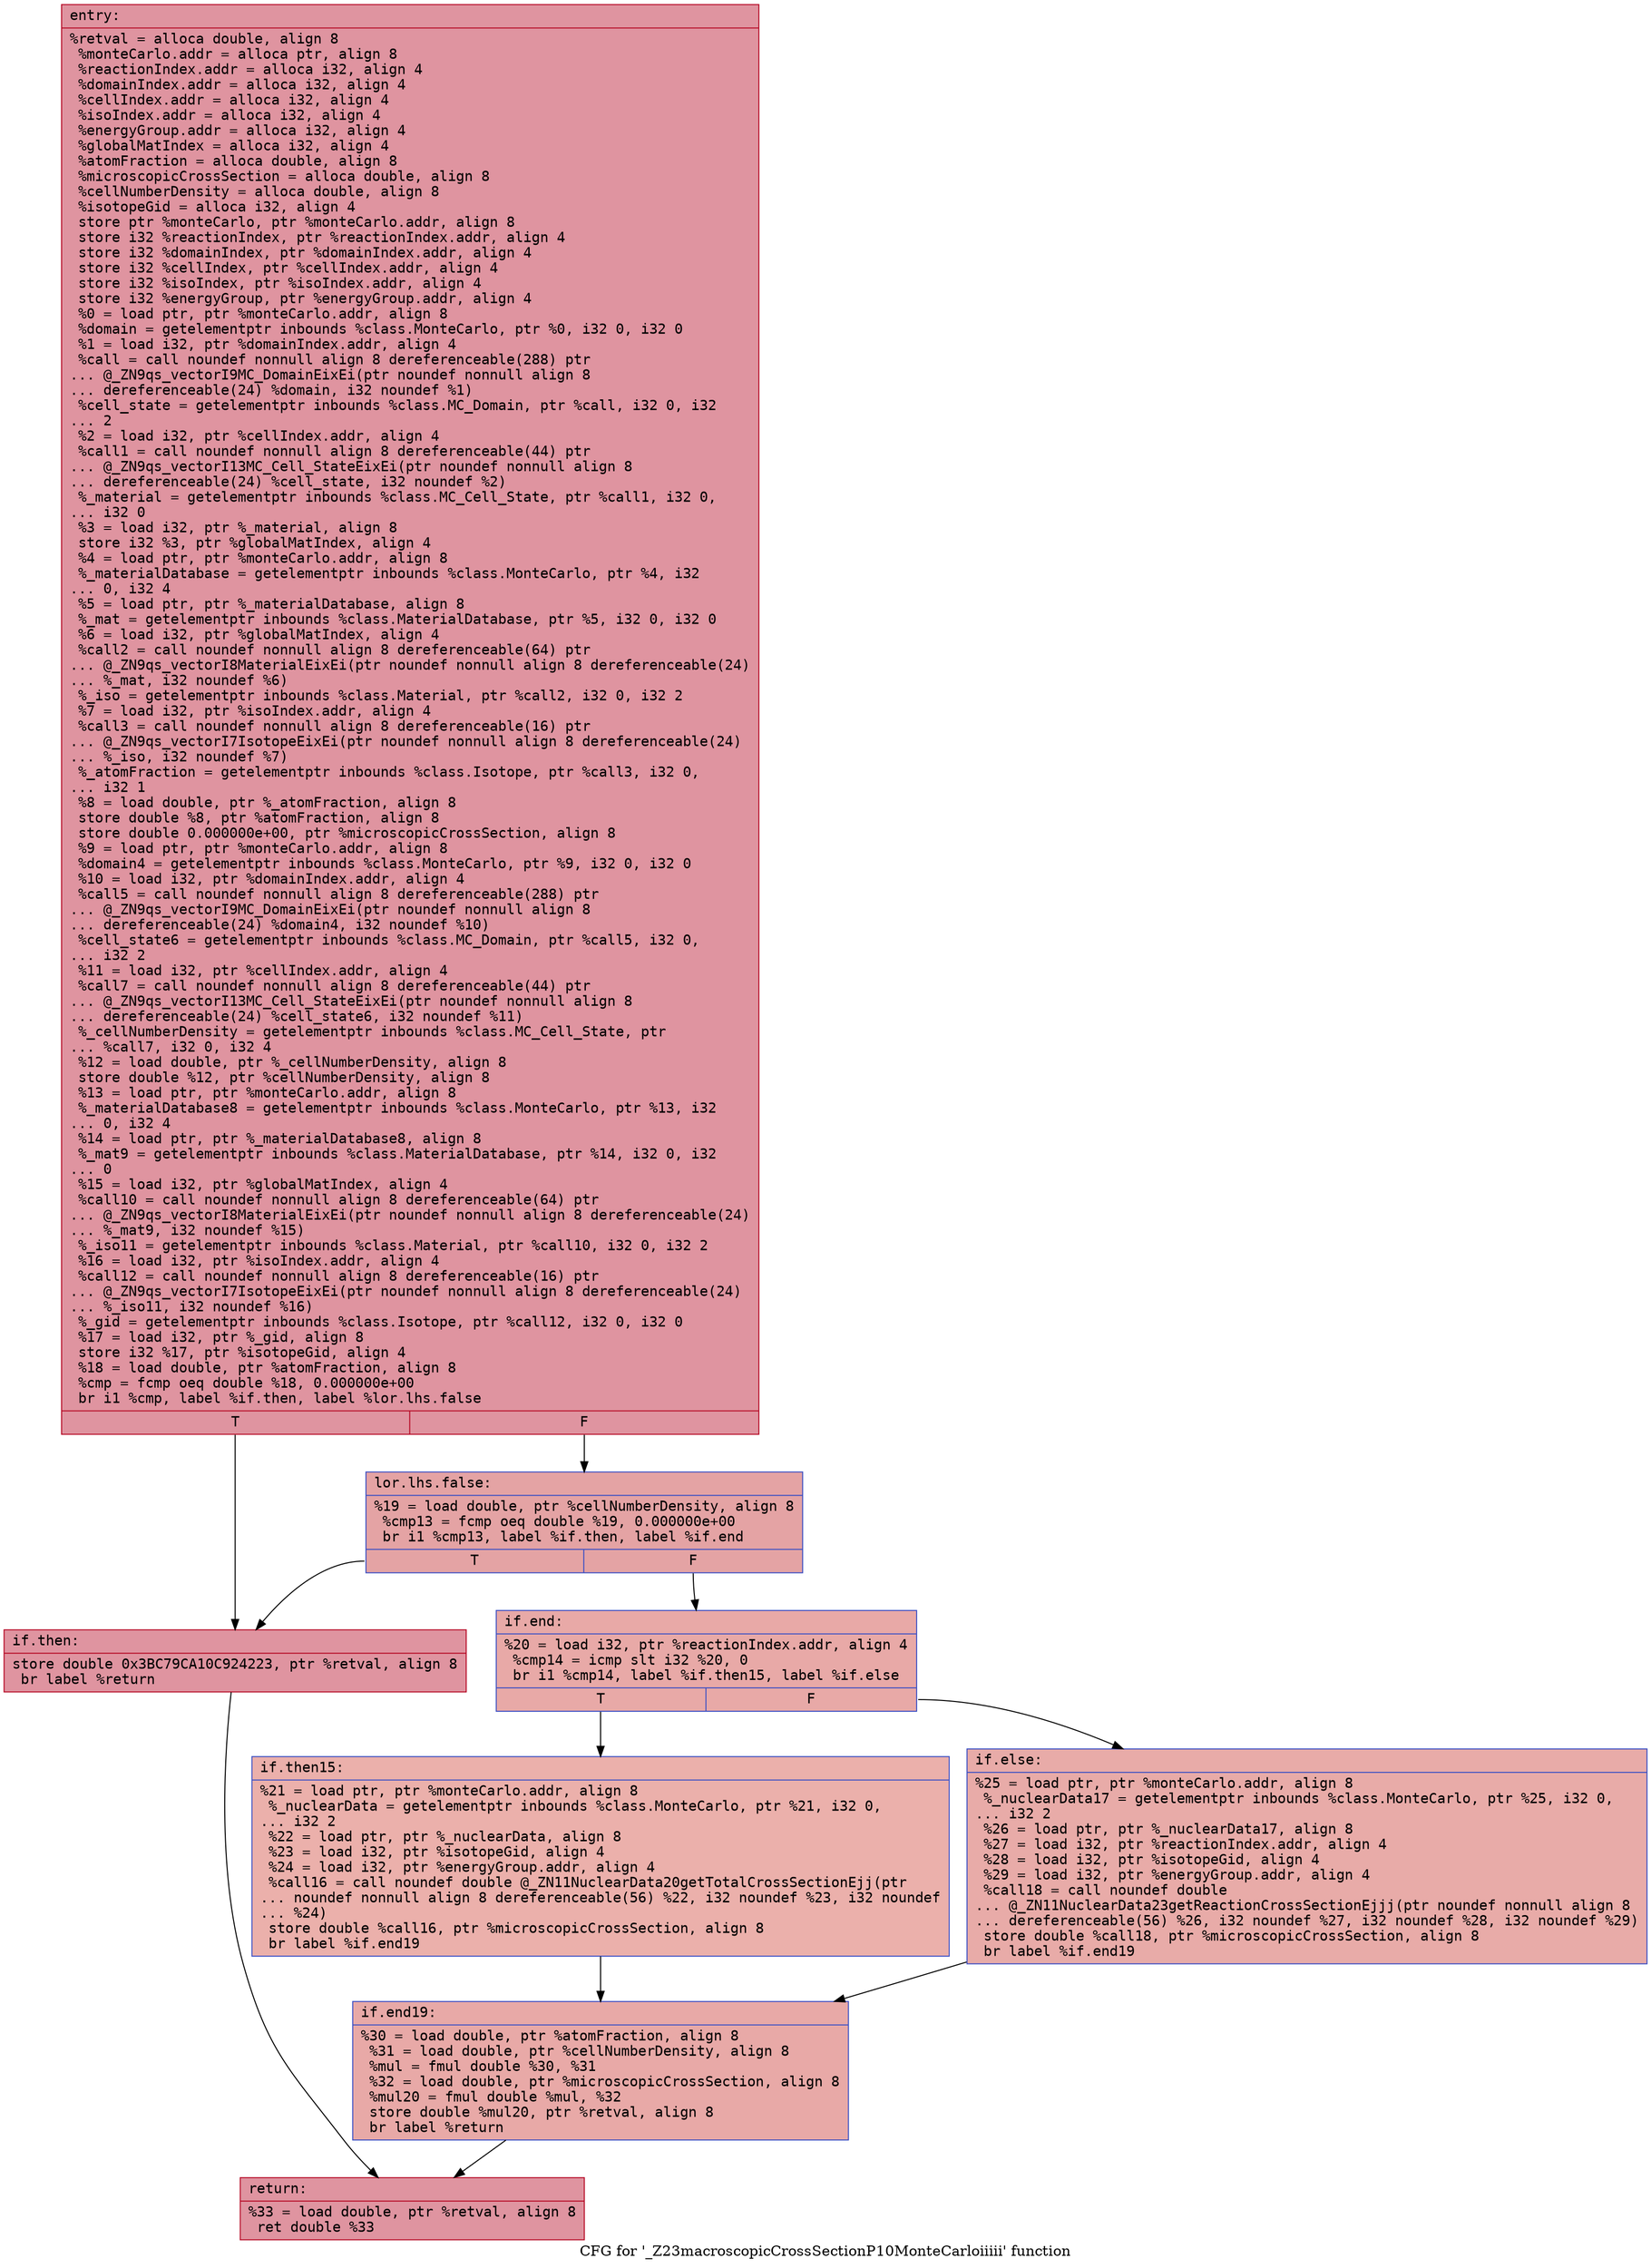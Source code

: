 digraph "CFG for '_Z23macroscopicCrossSectionP10MonteCarloiiiii' function" {
	label="CFG for '_Z23macroscopicCrossSectionP10MonteCarloiiiii' function";

	Node0x5555ce1f3150 [shape=record,color="#b70d28ff", style=filled, fillcolor="#b70d2870" fontname="Courier",label="{entry:\l|  %retval = alloca double, align 8\l  %monteCarlo.addr = alloca ptr, align 8\l  %reactionIndex.addr = alloca i32, align 4\l  %domainIndex.addr = alloca i32, align 4\l  %cellIndex.addr = alloca i32, align 4\l  %isoIndex.addr = alloca i32, align 4\l  %energyGroup.addr = alloca i32, align 4\l  %globalMatIndex = alloca i32, align 4\l  %atomFraction = alloca double, align 8\l  %microscopicCrossSection = alloca double, align 8\l  %cellNumberDensity = alloca double, align 8\l  %isotopeGid = alloca i32, align 4\l  store ptr %monteCarlo, ptr %monteCarlo.addr, align 8\l  store i32 %reactionIndex, ptr %reactionIndex.addr, align 4\l  store i32 %domainIndex, ptr %domainIndex.addr, align 4\l  store i32 %cellIndex, ptr %cellIndex.addr, align 4\l  store i32 %isoIndex, ptr %isoIndex.addr, align 4\l  store i32 %energyGroup, ptr %energyGroup.addr, align 4\l  %0 = load ptr, ptr %monteCarlo.addr, align 8\l  %domain = getelementptr inbounds %class.MonteCarlo, ptr %0, i32 0, i32 0\l  %1 = load i32, ptr %domainIndex.addr, align 4\l  %call = call noundef nonnull align 8 dereferenceable(288) ptr\l... @_ZN9qs_vectorI9MC_DomainEixEi(ptr noundef nonnull align 8\l... dereferenceable(24) %domain, i32 noundef %1)\l  %cell_state = getelementptr inbounds %class.MC_Domain, ptr %call, i32 0, i32\l... 2\l  %2 = load i32, ptr %cellIndex.addr, align 4\l  %call1 = call noundef nonnull align 8 dereferenceable(44) ptr\l... @_ZN9qs_vectorI13MC_Cell_StateEixEi(ptr noundef nonnull align 8\l... dereferenceable(24) %cell_state, i32 noundef %2)\l  %_material = getelementptr inbounds %class.MC_Cell_State, ptr %call1, i32 0,\l... i32 0\l  %3 = load i32, ptr %_material, align 8\l  store i32 %3, ptr %globalMatIndex, align 4\l  %4 = load ptr, ptr %monteCarlo.addr, align 8\l  %_materialDatabase = getelementptr inbounds %class.MonteCarlo, ptr %4, i32\l... 0, i32 4\l  %5 = load ptr, ptr %_materialDatabase, align 8\l  %_mat = getelementptr inbounds %class.MaterialDatabase, ptr %5, i32 0, i32 0\l  %6 = load i32, ptr %globalMatIndex, align 4\l  %call2 = call noundef nonnull align 8 dereferenceable(64) ptr\l... @_ZN9qs_vectorI8MaterialEixEi(ptr noundef nonnull align 8 dereferenceable(24)\l... %_mat, i32 noundef %6)\l  %_iso = getelementptr inbounds %class.Material, ptr %call2, i32 0, i32 2\l  %7 = load i32, ptr %isoIndex.addr, align 4\l  %call3 = call noundef nonnull align 8 dereferenceable(16) ptr\l... @_ZN9qs_vectorI7IsotopeEixEi(ptr noundef nonnull align 8 dereferenceable(24)\l... %_iso, i32 noundef %7)\l  %_atomFraction = getelementptr inbounds %class.Isotope, ptr %call3, i32 0,\l... i32 1\l  %8 = load double, ptr %_atomFraction, align 8\l  store double %8, ptr %atomFraction, align 8\l  store double 0.000000e+00, ptr %microscopicCrossSection, align 8\l  %9 = load ptr, ptr %monteCarlo.addr, align 8\l  %domain4 = getelementptr inbounds %class.MonteCarlo, ptr %9, i32 0, i32 0\l  %10 = load i32, ptr %domainIndex.addr, align 4\l  %call5 = call noundef nonnull align 8 dereferenceable(288) ptr\l... @_ZN9qs_vectorI9MC_DomainEixEi(ptr noundef nonnull align 8\l... dereferenceable(24) %domain4, i32 noundef %10)\l  %cell_state6 = getelementptr inbounds %class.MC_Domain, ptr %call5, i32 0,\l... i32 2\l  %11 = load i32, ptr %cellIndex.addr, align 4\l  %call7 = call noundef nonnull align 8 dereferenceable(44) ptr\l... @_ZN9qs_vectorI13MC_Cell_StateEixEi(ptr noundef nonnull align 8\l... dereferenceable(24) %cell_state6, i32 noundef %11)\l  %_cellNumberDensity = getelementptr inbounds %class.MC_Cell_State, ptr\l... %call7, i32 0, i32 4\l  %12 = load double, ptr %_cellNumberDensity, align 8\l  store double %12, ptr %cellNumberDensity, align 8\l  %13 = load ptr, ptr %monteCarlo.addr, align 8\l  %_materialDatabase8 = getelementptr inbounds %class.MonteCarlo, ptr %13, i32\l... 0, i32 4\l  %14 = load ptr, ptr %_materialDatabase8, align 8\l  %_mat9 = getelementptr inbounds %class.MaterialDatabase, ptr %14, i32 0, i32\l... 0\l  %15 = load i32, ptr %globalMatIndex, align 4\l  %call10 = call noundef nonnull align 8 dereferenceable(64) ptr\l... @_ZN9qs_vectorI8MaterialEixEi(ptr noundef nonnull align 8 dereferenceable(24)\l... %_mat9, i32 noundef %15)\l  %_iso11 = getelementptr inbounds %class.Material, ptr %call10, i32 0, i32 2\l  %16 = load i32, ptr %isoIndex.addr, align 4\l  %call12 = call noundef nonnull align 8 dereferenceable(16) ptr\l... @_ZN9qs_vectorI7IsotopeEixEi(ptr noundef nonnull align 8 dereferenceable(24)\l... %_iso11, i32 noundef %16)\l  %_gid = getelementptr inbounds %class.Isotope, ptr %call12, i32 0, i32 0\l  %17 = load i32, ptr %_gid, align 8\l  store i32 %17, ptr %isotopeGid, align 4\l  %18 = load double, ptr %atomFraction, align 8\l  %cmp = fcmp oeq double %18, 0.000000e+00\l  br i1 %cmp, label %if.then, label %lor.lhs.false\l|{<s0>T|<s1>F}}"];
	Node0x5555ce1f3150:s0 -> Node0x5555ce1f8d80[tooltip="entry -> if.then\nProbability 62.50%" ];
	Node0x5555ce1f3150:s1 -> Node0x5555ce1f8e50[tooltip="entry -> lor.lhs.false\nProbability 37.50%" ];
	Node0x5555ce1f8e50 [shape=record,color="#3d50c3ff", style=filled, fillcolor="#c32e3170" fontname="Courier",label="{lor.lhs.false:\l|  %19 = load double, ptr %cellNumberDensity, align 8\l  %cmp13 = fcmp oeq double %19, 0.000000e+00\l  br i1 %cmp13, label %if.then, label %if.end\l|{<s0>T|<s1>F}}"];
	Node0x5555ce1f8e50:s0 -> Node0x5555ce1f8d80[tooltip="lor.lhs.false -> if.then\nProbability 62.50%" ];
	Node0x5555ce1f8e50:s1 -> Node0x5555ce1f9030[tooltip="lor.lhs.false -> if.end\nProbability 37.50%" ];
	Node0x5555ce1f8d80 [shape=record,color="#b70d28ff", style=filled, fillcolor="#b70d2870" fontname="Courier",label="{if.then:\l|  store double 0x3BC79CA10C924223, ptr %retval, align 8\l  br label %return\l}"];
	Node0x5555ce1f8d80 -> Node0x5555ce1f9230[tooltip="if.then -> return\nProbability 100.00%" ];
	Node0x5555ce1f9030 [shape=record,color="#3d50c3ff", style=filled, fillcolor="#ca3b3770" fontname="Courier",label="{if.end:\l|  %20 = load i32, ptr %reactionIndex.addr, align 4\l  %cmp14 = icmp slt i32 %20, 0\l  br i1 %cmp14, label %if.then15, label %if.else\l|{<s0>T|<s1>F}}"];
	Node0x5555ce1f9030:s0 -> Node0x5555ce1f93d0[tooltip="if.end -> if.then15\nProbability 37.50%" ];
	Node0x5555ce1f9030:s1 -> Node0x5555ce1f9a40[tooltip="if.end -> if.else\nProbability 62.50%" ];
	Node0x5555ce1f93d0 [shape=record,color="#3d50c3ff", style=filled, fillcolor="#d24b4070" fontname="Courier",label="{if.then15:\l|  %21 = load ptr, ptr %monteCarlo.addr, align 8\l  %_nuclearData = getelementptr inbounds %class.MonteCarlo, ptr %21, i32 0,\l... i32 2\l  %22 = load ptr, ptr %_nuclearData, align 8\l  %23 = load i32, ptr %isotopeGid, align 4\l  %24 = load i32, ptr %energyGroup.addr, align 4\l  %call16 = call noundef double @_ZN11NuclearData20getTotalCrossSectionEjj(ptr\l... noundef nonnull align 8 dereferenceable(56) %22, i32 noundef %23, i32 noundef\l... %24)\l  store double %call16, ptr %microscopicCrossSection, align 8\l  br label %if.end19\l}"];
	Node0x5555ce1f93d0 -> Node0x5555ce1fb180[tooltip="if.then15 -> if.end19\nProbability 100.00%" ];
	Node0x5555ce1f9a40 [shape=record,color="#3d50c3ff", style=filled, fillcolor="#cc403a70" fontname="Courier",label="{if.else:\l|  %25 = load ptr, ptr %monteCarlo.addr, align 8\l  %_nuclearData17 = getelementptr inbounds %class.MonteCarlo, ptr %25, i32 0,\l... i32 2\l  %26 = load ptr, ptr %_nuclearData17, align 8\l  %27 = load i32, ptr %reactionIndex.addr, align 4\l  %28 = load i32, ptr %isotopeGid, align 4\l  %29 = load i32, ptr %energyGroup.addr, align 4\l  %call18 = call noundef double\l... @_ZN11NuclearData23getReactionCrossSectionEjjj(ptr noundef nonnull align 8\l... dereferenceable(56) %26, i32 noundef %27, i32 noundef %28, i32 noundef %29)\l  store double %call18, ptr %microscopicCrossSection, align 8\l  br label %if.end19\l}"];
	Node0x5555ce1f9a40 -> Node0x5555ce1fb180[tooltip="if.else -> if.end19\nProbability 100.00%" ];
	Node0x5555ce1fb180 [shape=record,color="#3d50c3ff", style=filled, fillcolor="#ca3b3770" fontname="Courier",label="{if.end19:\l|  %30 = load double, ptr %atomFraction, align 8\l  %31 = load double, ptr %cellNumberDensity, align 8\l  %mul = fmul double %30, %31\l  %32 = load double, ptr %microscopicCrossSection, align 8\l  %mul20 = fmul double %mul, %32\l  store double %mul20, ptr %retval, align 8\l  br label %return\l}"];
	Node0x5555ce1fb180 -> Node0x5555ce1f9230[tooltip="if.end19 -> return\nProbability 100.00%" ];
	Node0x5555ce1f9230 [shape=record,color="#b70d28ff", style=filled, fillcolor="#b70d2870" fontname="Courier",label="{return:\l|  %33 = load double, ptr %retval, align 8\l  ret double %33\l}"];
}
